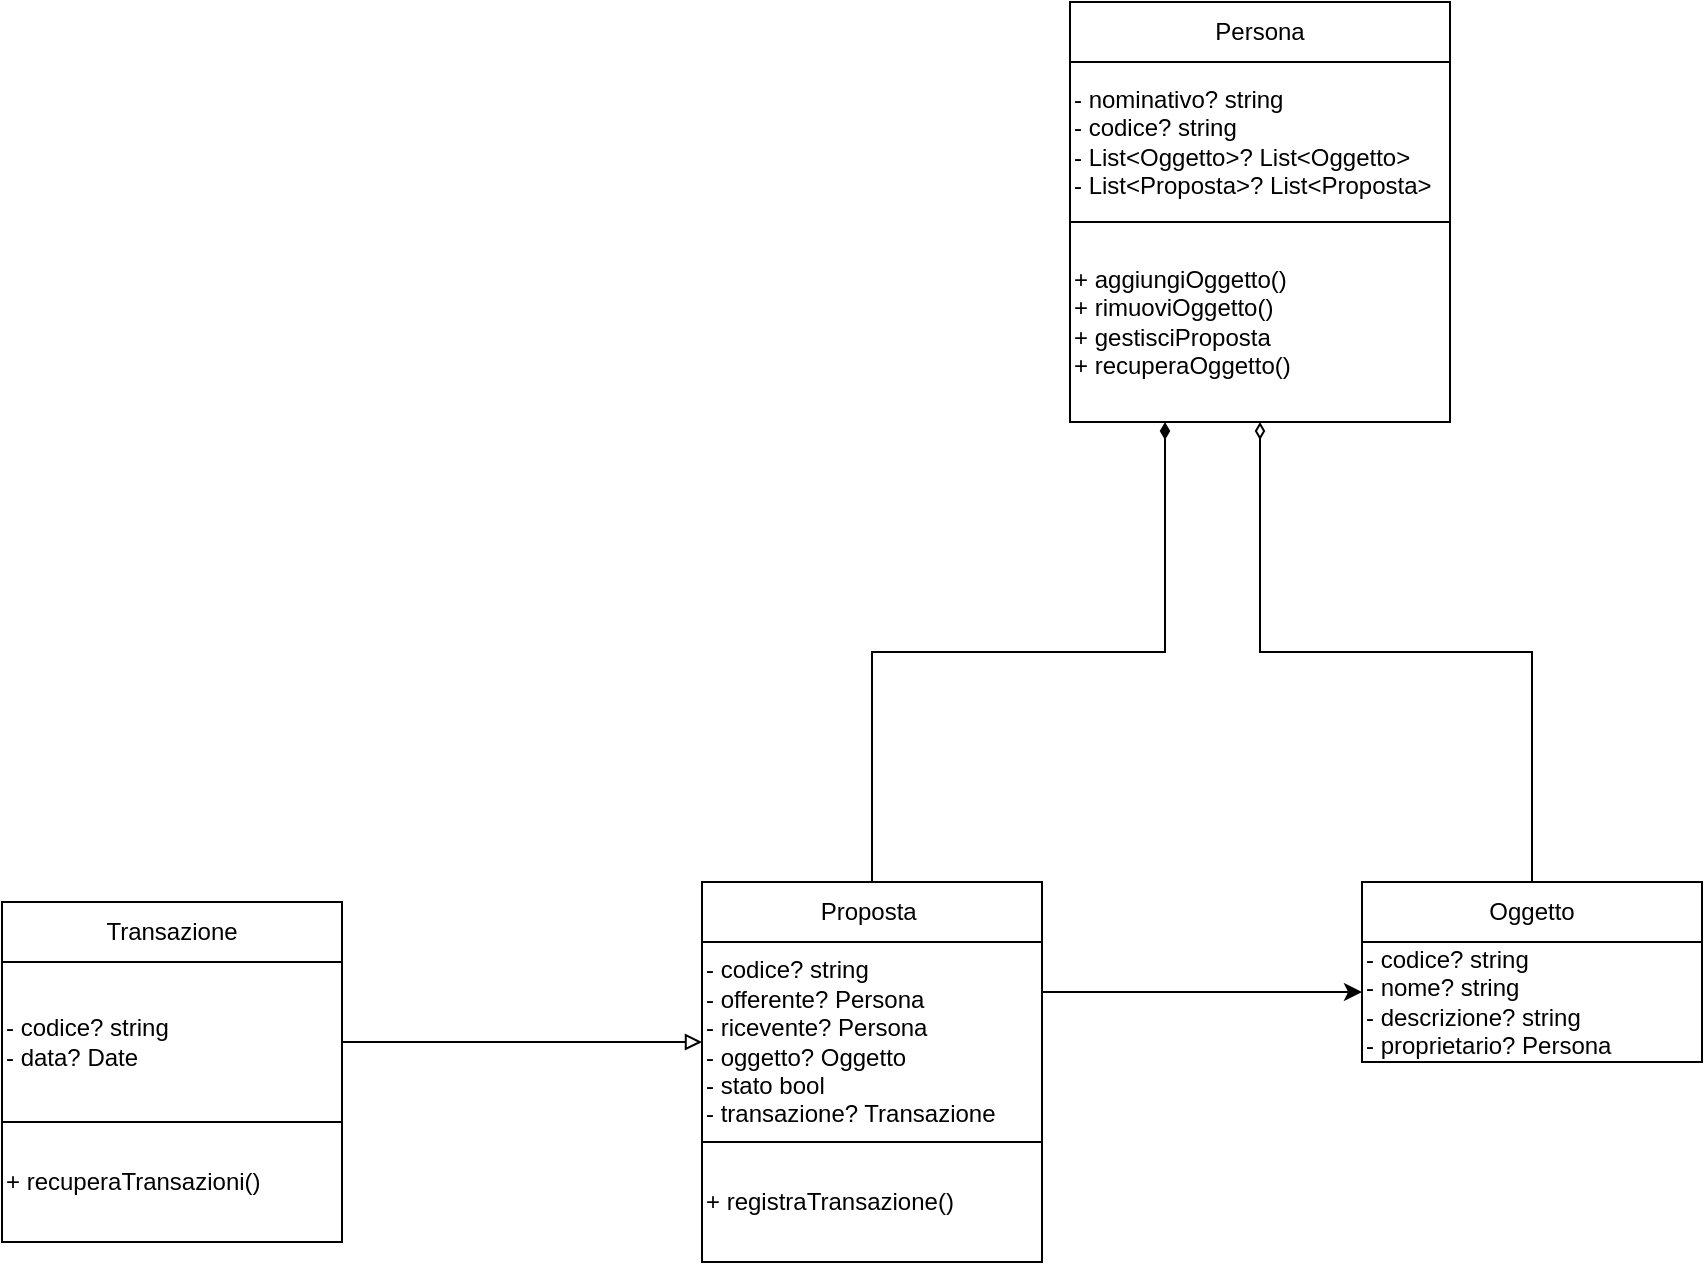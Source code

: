 <mxfile version="23.1.5" type="device">
  <diagram name="Pagina-1" id="Y7BSf2uQXhjuNO748zRW">
    <mxGraphModel dx="2089" dy="629" grid="1" gridSize="10" guides="1" tooltips="1" connect="1" arrows="1" fold="1" page="1" pageScale="1" pageWidth="827" pageHeight="1169" math="0" shadow="0">
      <root>
        <mxCell id="0" />
        <mxCell id="1" parent="0" />
        <mxCell id="nFypYB_9Pbs6PFqrEm1g-1" value="- nominativo? string&lt;br&gt;&lt;div style=&quot;&quot;&gt;&lt;span style=&quot;background-color: initial;&quot;&gt;- codice? string&lt;/span&gt;&lt;/div&gt;&lt;div style=&quot;&quot;&gt;&lt;span style=&quot;background-color: initial;&quot;&gt;- List&amp;lt;Oggetto&amp;gt;? List&amp;lt;Oggetto&amp;gt;&lt;/span&gt;&lt;/div&gt;&lt;div style=&quot;&quot;&gt;&lt;span style=&quot;background-color: initial;&quot;&gt;- List&amp;lt;Proposta&amp;gt;? List&amp;lt;Proposta&amp;gt;&lt;/span&gt;&lt;/div&gt;" style="rounded=0;whiteSpace=wrap;html=1;align=left;" parent="1" vertex="1">
          <mxGeometry x="234" y="120" width="190" height="80" as="geometry" />
        </mxCell>
        <mxCell id="nFypYB_9Pbs6PFqrEm1g-2" value="Persona" style="rounded=0;whiteSpace=wrap;html=1;" parent="1" vertex="1">
          <mxGeometry x="234" y="90" width="190" height="30" as="geometry" />
        </mxCell>
        <mxCell id="nFypYB_9Pbs6PFqrEm1g-4" value="+ aggiungiOggetto()&lt;br&gt;+ rimuoviOggetto()&lt;br&gt;+ gestisciProposta&lt;br&gt;+ recuperaOggetto()" style="rounded=0;whiteSpace=wrap;html=1;align=left;" parent="1" vertex="1">
          <mxGeometry x="234" y="200" width="190" height="100" as="geometry" />
        </mxCell>
        <mxCell id="nFypYB_9Pbs6PFqrEm1g-5" value="- codice? string&lt;br&gt;- nome? string&lt;br&gt;- descrizione? string&lt;br&gt;- proprietario? Persona" style="rounded=0;whiteSpace=wrap;html=1;align=left;" parent="1" vertex="1">
          <mxGeometry x="380" y="560" width="170" height="60" as="geometry" />
        </mxCell>
        <mxCell id="nFypYB_9Pbs6PFqrEm1g-23" style="edgeStyle=orthogonalEdgeStyle;rounded=0;orthogonalLoop=1;jettySize=auto;html=1;exitX=0.5;exitY=0;exitDx=0;exitDy=0;endArrow=diamondThin;endFill=0;entryX=0.5;entryY=1;entryDx=0;entryDy=0;" parent="1" source="nFypYB_9Pbs6PFqrEm1g-6" target="nFypYB_9Pbs6PFqrEm1g-4" edge="1">
          <mxGeometry relative="1" as="geometry">
            <mxPoint x="330" y="350" as="targetPoint" />
          </mxGeometry>
        </mxCell>
        <mxCell id="nFypYB_9Pbs6PFqrEm1g-6" value="Oggetto" style="rounded=0;whiteSpace=wrap;html=1;" parent="1" vertex="1">
          <mxGeometry x="380" y="530" width="170" height="30" as="geometry" />
        </mxCell>
        <mxCell id="69dvG_GSUwhHeMlY0y9a-3" style="edgeStyle=orthogonalEdgeStyle;rounded=0;orthogonalLoop=1;jettySize=auto;html=1;exitX=1;exitY=0.5;exitDx=0;exitDy=0;entryX=0;entryY=0.5;entryDx=0;entryDy=0;endArrow=block;endFill=0;" edge="1" parent="1" source="nFypYB_9Pbs6PFqrEm1g-13" target="nFypYB_9Pbs6PFqrEm1g-16">
          <mxGeometry relative="1" as="geometry" />
        </mxCell>
        <mxCell id="nFypYB_9Pbs6PFqrEm1g-13" value="- codice? string&lt;br&gt;- data? Date" style="rounded=0;whiteSpace=wrap;html=1;align=left;" parent="1" vertex="1">
          <mxGeometry x="-300" y="570" width="170" height="80" as="geometry" />
        </mxCell>
        <mxCell id="nFypYB_9Pbs6PFqrEm1g-14" value="Transazione" style="rounded=0;whiteSpace=wrap;html=1;" parent="1" vertex="1">
          <mxGeometry x="-300" y="540" width="170" height="30" as="geometry" />
        </mxCell>
        <mxCell id="nFypYB_9Pbs6PFqrEm1g-15" value="+ recuperaTransazioni()" style="rounded=0;whiteSpace=wrap;html=1;align=left;" parent="1" vertex="1">
          <mxGeometry x="-300" y="650" width="170" height="60" as="geometry" />
        </mxCell>
        <mxCell id="69dvG_GSUwhHeMlY0y9a-1" style="edgeStyle=orthogonalEdgeStyle;rounded=0;orthogonalLoop=1;jettySize=auto;html=1;exitX=1;exitY=0.25;exitDx=0;exitDy=0;" edge="1" parent="1" source="nFypYB_9Pbs6PFqrEm1g-16">
          <mxGeometry relative="1" as="geometry">
            <mxPoint x="380" y="585" as="targetPoint" />
            <Array as="points">
              <mxPoint x="380" y="585" />
            </Array>
          </mxGeometry>
        </mxCell>
        <mxCell id="nFypYB_9Pbs6PFqrEm1g-16" value="- codice? string&lt;br&gt;- offerente? Persona&lt;br&gt;- ricevente? Persona&lt;br&gt;- oggetto? Oggetto&lt;br&gt;- stato bool&lt;br&gt;- transazione? Transazione" style="rounded=0;whiteSpace=wrap;html=1;align=left;" parent="1" vertex="1">
          <mxGeometry x="50" y="560" width="170" height="100" as="geometry" />
        </mxCell>
        <mxCell id="69dvG_GSUwhHeMlY0y9a-2" style="edgeStyle=orthogonalEdgeStyle;rounded=0;orthogonalLoop=1;jettySize=auto;html=1;exitX=0.5;exitY=0;exitDx=0;exitDy=0;entryX=0.25;entryY=1;entryDx=0;entryDy=0;endArrow=diamondThin;endFill=1;" edge="1" parent="1" source="nFypYB_9Pbs6PFqrEm1g-17" target="nFypYB_9Pbs6PFqrEm1g-4">
          <mxGeometry relative="1" as="geometry" />
        </mxCell>
        <mxCell id="nFypYB_9Pbs6PFqrEm1g-17" value="Proposta&amp;nbsp;" style="rounded=0;whiteSpace=wrap;html=1;" parent="1" vertex="1">
          <mxGeometry x="50" y="530" width="170" height="30" as="geometry" />
        </mxCell>
        <mxCell id="nFypYB_9Pbs6PFqrEm1g-18" value="+ registraTransazione()" style="rounded=0;whiteSpace=wrap;html=1;align=left;" parent="1" vertex="1">
          <mxGeometry x="50" y="660" width="170" height="60" as="geometry" />
        </mxCell>
      </root>
    </mxGraphModel>
  </diagram>
</mxfile>
